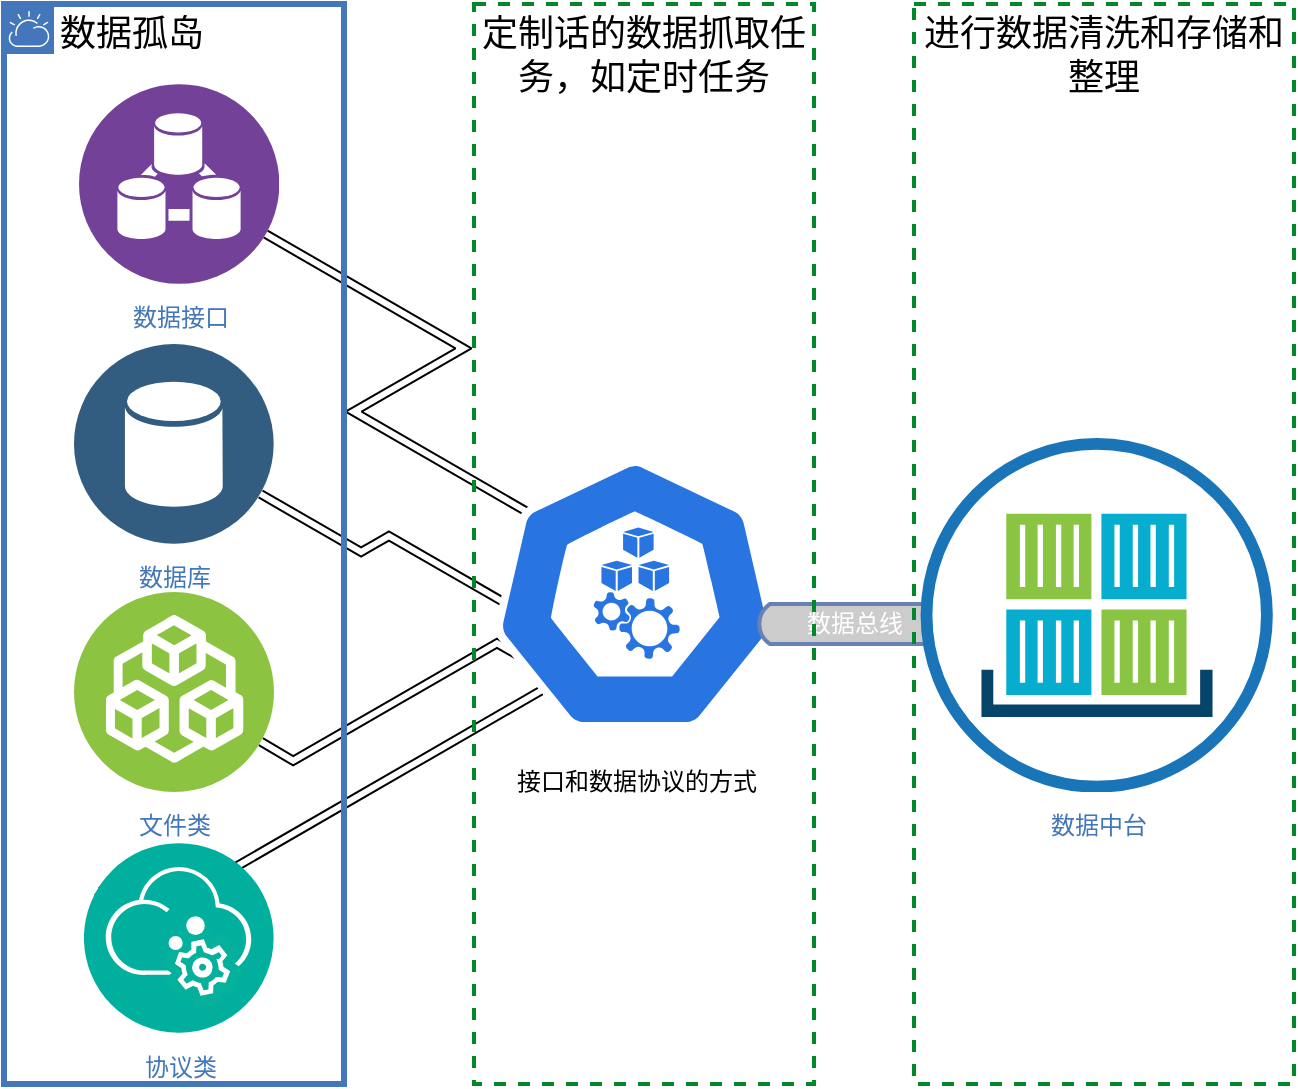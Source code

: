 <mxfile version="20.1.1" type="github">
  <diagram id="zyM_5AJdQ0o9vrPpIEbl" name="Page-1">
    <mxGraphModel dx="946" dy="534" grid="1" gridSize="10" guides="1" tooltips="1" connect="1" arrows="1" fold="1" page="1" pageScale="1" pageWidth="827" pageHeight="1169" math="0" shadow="0">
      <root>
        <mxCell id="0" />
        <mxCell id="1" parent="0" />
        <mxCell id="QR0lw6LLtP8c5NyAksus-39" style="edgeStyle=isometricEdgeStyle;shape=link;rounded=0;orthogonalLoop=1;jettySize=auto;html=1;entryX=0.291;entryY=0.647;entryDx=0;entryDy=0;entryPerimeter=0;fontSize=18;elbow=vertical;" edge="1" parent="1" source="QR0lw6LLtP8c5NyAksus-2" target="QR0lw6LLtP8c5NyAksus-13">
          <mxGeometry relative="1" as="geometry" />
        </mxCell>
        <mxCell id="QR0lw6LLtP8c5NyAksus-2" value="数据库" style="aspect=fixed;perimeter=ellipsePerimeter;html=1;align=center;shadow=0;dashed=0;fontColor=#4277BB;labelBackgroundColor=#ffffff;fontSize=12;spacingTop=3;image;image=img/lib/ibm/data/data_services.svg;" vertex="1" parent="1">
          <mxGeometry x="160" y="240" width="100" height="100" as="geometry" />
        </mxCell>
        <mxCell id="QR0lw6LLtP8c5NyAksus-40" style="edgeStyle=isometricEdgeStyle;shape=link;rounded=0;orthogonalLoop=1;jettySize=auto;html=1;entryX=0.511;entryY=0.447;entryDx=0;entryDy=0;entryPerimeter=0;fontSize=18;elbow=vertical;" edge="1" parent="1" source="QR0lw6LLtP8c5NyAksus-1" target="QR0lw6LLtP8c5NyAksus-13">
          <mxGeometry relative="1" as="geometry" />
        </mxCell>
        <mxCell id="QR0lw6LLtP8c5NyAksus-1" value="数据接口" style="aspect=fixed;perimeter=ellipsePerimeter;html=1;align=center;shadow=0;dashed=0;fontColor=#4277BB;labelBackgroundColor=#ffffff;fontSize=12;spacingTop=3;image;image=img/lib/ibm/analytics/data_integration.svg;" vertex="1" parent="1">
          <mxGeometry x="162.5" y="110" width="100" height="100" as="geometry" />
        </mxCell>
        <mxCell id="QR0lw6LLtP8c5NyAksus-42" style="edgeStyle=isometricEdgeStyle;shape=link;rounded=0;orthogonalLoop=1;jettySize=auto;html=1;entryX=0.645;entryY=0.735;entryDx=0;entryDy=0;entryPerimeter=0;fontSize=18;elbow=vertical;" edge="1" parent="1" source="QR0lw6LLtP8c5NyAksus-5" target="QR0lw6LLtP8c5NyAksus-13">
          <mxGeometry relative="1" as="geometry">
            <Array as="points">
              <mxPoint x="330" y="450" />
            </Array>
          </mxGeometry>
        </mxCell>
        <mxCell id="QR0lw6LLtP8c5NyAksus-5" value="协议类" style="aspect=fixed;perimeter=ellipsePerimeter;html=1;align=center;shadow=0;dashed=0;fontColor=#4277BB;labelBackgroundColor=#ffffff;fontSize=12;spacingTop=3;image;image=img/lib/ibm/management/data_services.svg;" vertex="1" parent="1">
          <mxGeometry x="165" y="489.5" width="95" height="95" as="geometry" />
        </mxCell>
        <mxCell id="QR0lw6LLtP8c5NyAksus-41" style="edgeStyle=isometricEdgeStyle;shape=link;rounded=0;orthogonalLoop=1;jettySize=auto;html=1;entryX=0.433;entryY=0.847;entryDx=0;entryDy=0;entryPerimeter=0;fontSize=18;elbow=vertical;" edge="1" parent="1" source="QR0lw6LLtP8c5NyAksus-6" target="QR0lw6LLtP8c5NyAksus-13">
          <mxGeometry relative="1" as="geometry" />
        </mxCell>
        <mxCell id="QR0lw6LLtP8c5NyAksus-6" value="文件类&lt;br&gt;" style="aspect=fixed;perimeter=ellipsePerimeter;html=1;align=center;shadow=0;dashed=0;fontColor=#4277BB;labelBackgroundColor=#ffffff;fontSize=12;spacingTop=3;image;image=img/lib/ibm/blockchain/existing_enterprise_systems.svg;" vertex="1" parent="1">
          <mxGeometry x="160" y="364" width="100" height="100" as="geometry" />
        </mxCell>
        <mxCell id="QR0lw6LLtP8c5NyAksus-13" value="&lt;span style=&quot;text-align: left;&quot;&gt;&lt;br&gt;&lt;br&gt;&lt;br&gt;&lt;br&gt;&lt;br&gt;&lt;br&gt;&lt;br&gt;&lt;br&gt;&lt;br&gt;&lt;br&gt;&lt;br&gt;&lt;br&gt;&lt;br&gt;接口和数据协议的方式&lt;/span&gt;" style="sketch=0;html=1;dashed=0;whitespace=wrap;fillColor=#2875E2;strokeColor=#ffffff;points=[[0.005,0.63,0],[0.1,0.2,0],[0.9,0.2,0],[0.5,0,0],[0.995,0.63,0],[0.72,0.99,0],[0.5,1,0],[0.28,0.99,0]];shape=mxgraph.kubernetes.icon;prIcon=node" vertex="1" parent="1">
          <mxGeometry x="370" y="280" width="141" height="170" as="geometry" />
        </mxCell>
        <mxCell id="QR0lw6LLtP8c5NyAksus-31" value="数据总线" style="html=1;outlineConnect=0;fillColor=#CCCCCC;strokeColor=#6881B3;gradientColor=none;gradientDirection=north;strokeWidth=2;shape=mxgraph.networks.bus;gradientColor=none;gradientDirection=north;fontColor=#ffffff;perimeter=backbonePerimeter;backboneSize=20;shadow=0;glass=0;sketch=0;" vertex="1" parent="1">
          <mxGeometry x="500" y="370" width="100" height="20" as="geometry" />
        </mxCell>
        <mxCell id="QR0lw6LLtP8c5NyAksus-32" value="&lt;font style=&quot;font-size: 18px;&quot;&gt;数据孤岛&lt;/font&gt;" style="shape=mxgraph.ibm.box;prType=cloud;fontStyle=0;verticalAlign=top;align=left;spacingLeft=32;spacingTop=4;fillColor=none;rounded=0;whiteSpace=wrap;html=1;strokeColor=#4376BB;strokeWidth=3;dashed=0;container=1;spacing=-4;collapsible=0;expand=0;recursiveResize=0;shadow=0;glass=0;sketch=0;" vertex="1" parent="1">
          <mxGeometry x="125" y="70" width="170" height="540" as="geometry" />
        </mxCell>
        <mxCell id="QR0lw6LLtP8c5NyAksus-30" value="数据中台" style="aspect=fixed;perimeter=ellipsePerimeter;html=1;align=center;shadow=0;dashed=0;fontColor=#4277BB;labelBackgroundColor=#ffffff;fontSize=12;spacingTop=3;image;image=img/lib/ibm/miscellaneous/ibm_containers.svg;glass=0;sketch=0;gradientColor=none;" vertex="1" parent="1">
          <mxGeometry x="583" y="287" width="177" height="177" as="geometry" />
        </mxCell>
        <mxCell id="QR0lw6LLtP8c5NyAksus-47" value="&lt;font style=&quot;font-size: 18px;&quot;&gt;进行数据清洗和存储和整理&lt;/font&gt;" style="fontStyle=0;verticalAlign=top;align=center;spacingTop=-2;fillColor=none;rounded=0;whiteSpace=wrap;html=1;strokeColor=#00882B;strokeWidth=2;dashed=1;container=1;collapsible=0;expand=0;recursiveResize=0;shadow=0;glass=0;sketch=0;fontSize=12;" vertex="1" parent="1">
          <mxGeometry x="580" y="70" width="190" height="540" as="geometry" />
        </mxCell>
        <mxCell id="QR0lw6LLtP8c5NyAksus-48" value="&lt;font style=&quot;font-size: 18px;&quot;&gt;定制话的数据抓取任务，如定时任务&lt;/font&gt;" style="fontStyle=0;verticalAlign=top;align=center;spacingTop=-2;fillColor=none;rounded=0;whiteSpace=wrap;html=1;strokeColor=#00882B;strokeWidth=2;dashed=1;container=1;collapsible=0;expand=0;recursiveResize=0;shadow=0;glass=0;sketch=0;fontSize=12;" vertex="1" parent="1">
          <mxGeometry x="360" y="70" width="170" height="540" as="geometry" />
        </mxCell>
      </root>
    </mxGraphModel>
  </diagram>
</mxfile>
